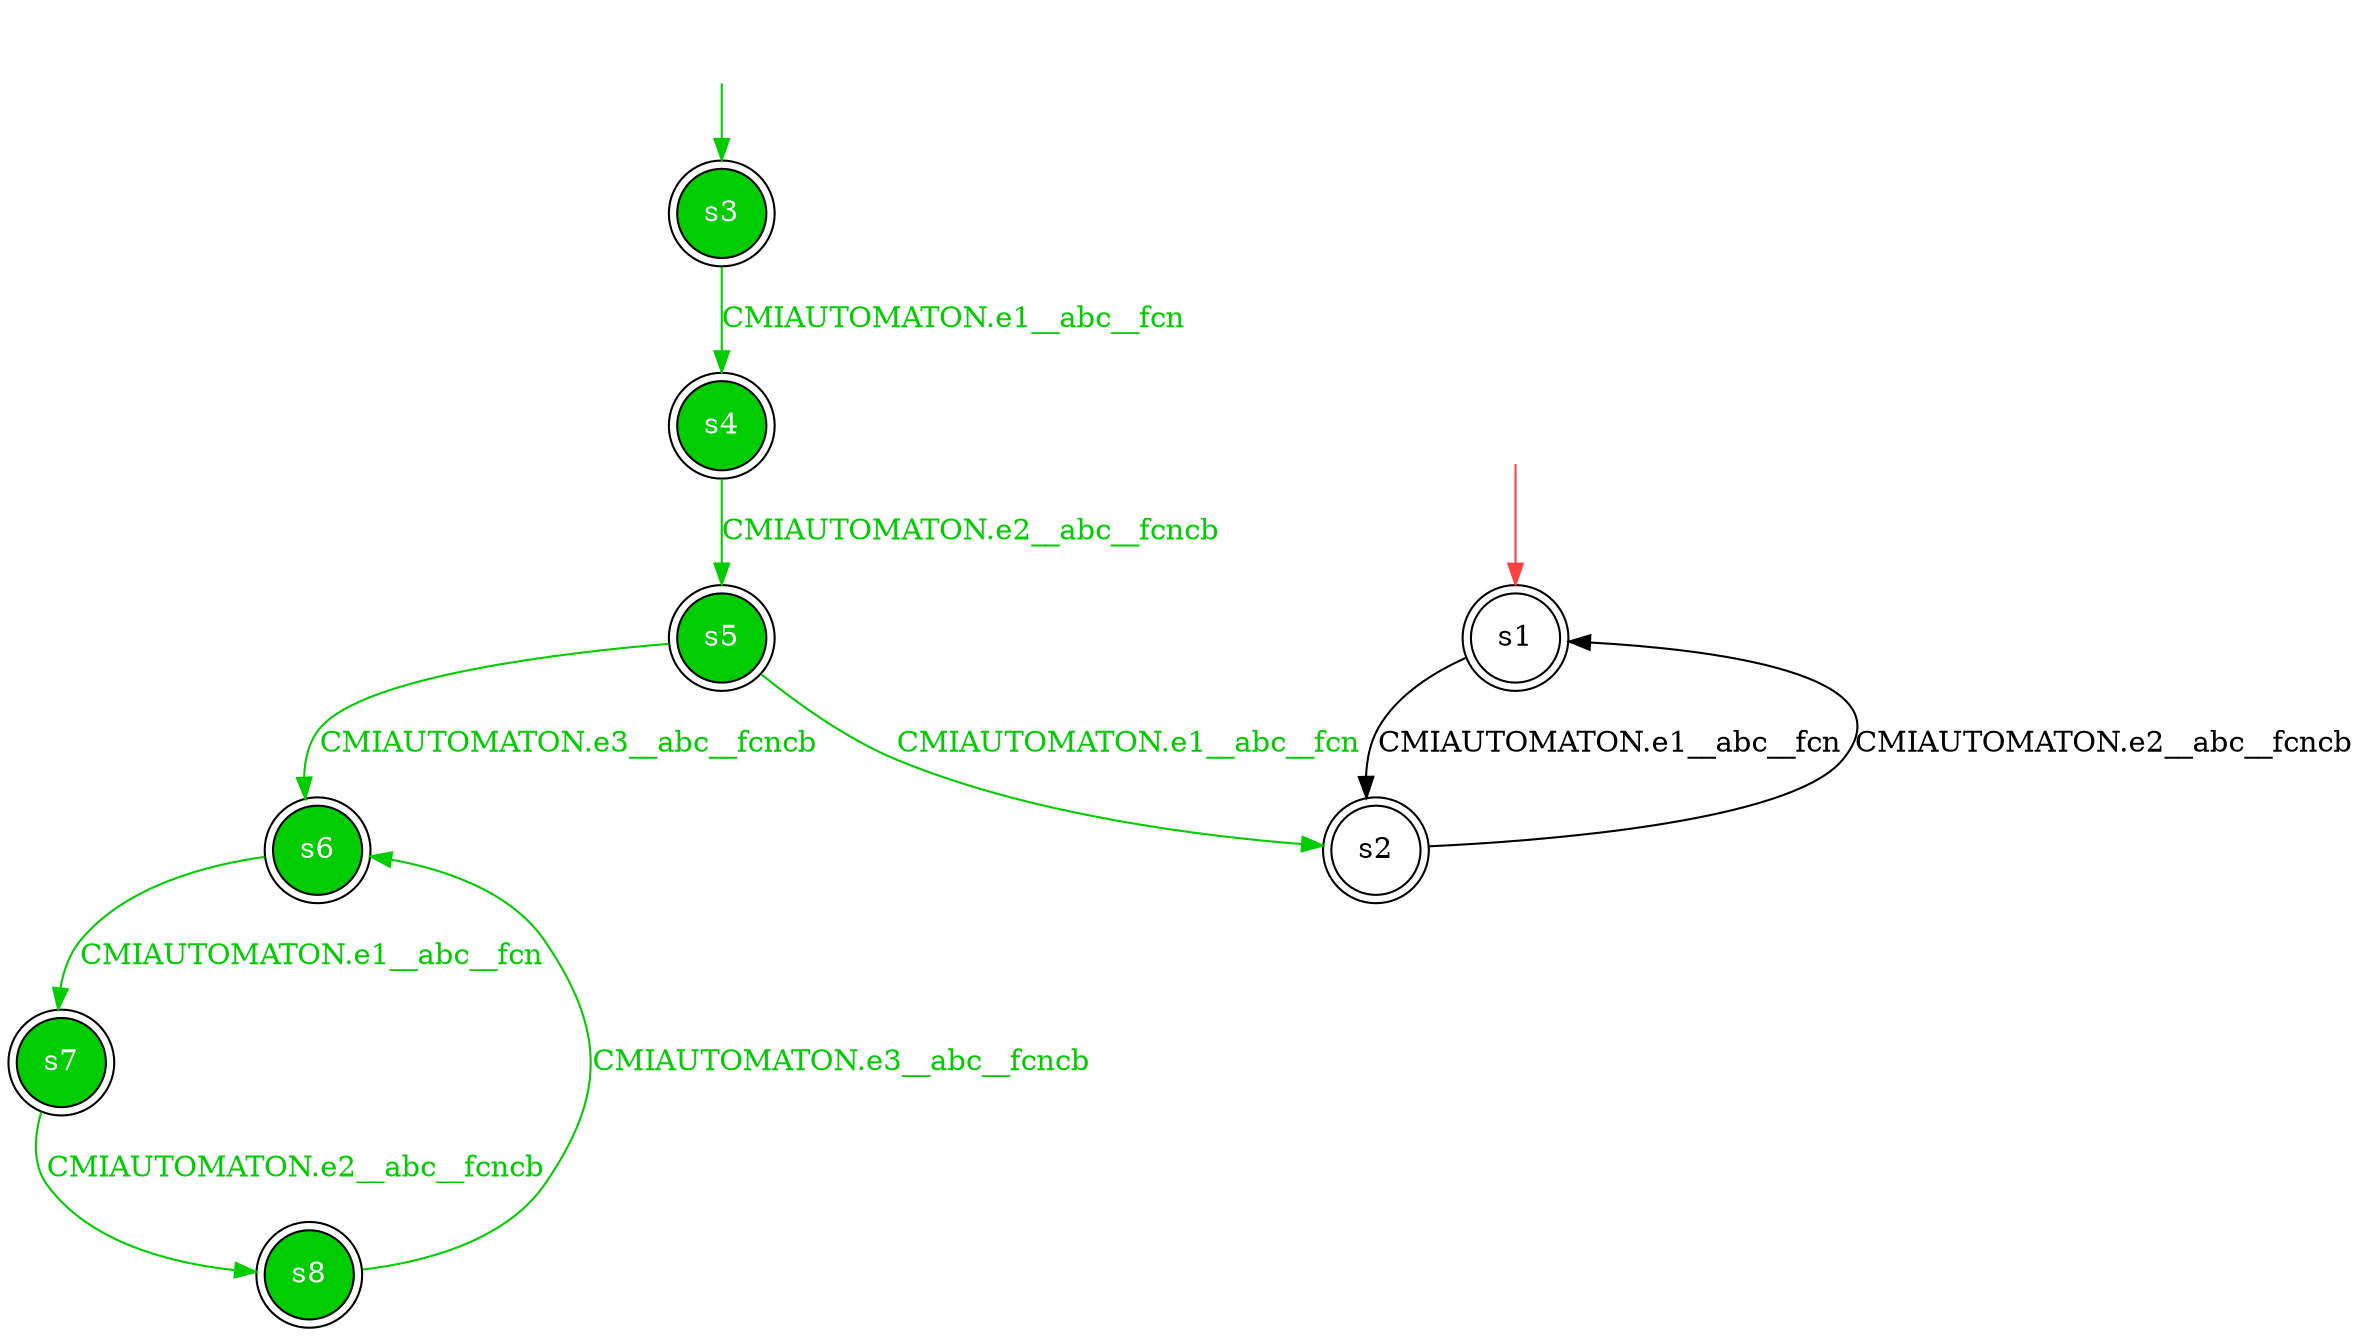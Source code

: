 digraph diffautomaton {
	1 [label=<s1> shape="doublecircle"];
	3 [label=<s3> shape="doublecircle" fillcolor="#00cc00" fontcolor="#ffffff" style="filled"];
	2 [label=<s2> shape="doublecircle"];
	4 [label=<s4> shape="doublecircle" fillcolor="#00cc00" fontcolor="#ffffff" style="filled"];
	5 [label=<s5> shape="doublecircle" fillcolor="#00cc00" fontcolor="#ffffff" style="filled"];
	6 [label=<s6> shape="doublecircle" fillcolor="#00cc00" fontcolor="#ffffff" style="filled"];
	7 [label=<s7> shape="doublecircle" fillcolor="#00cc00" fontcolor="#ffffff" style="filled"];
	8 [label=<s8> shape="doublecircle" fillcolor="#00cc00" fontcolor="#ffffff" style="filled"];
	__init1 [label=<> shape="none"];
	__init1 -> 1 [color="#ff4040"];
	__init3 [label=<> shape="none"];
	__init3 -> 3 [color="#00cc00"];
	1 -> 2 [label=<<font color="#000000">CMIAUTOMATON.e1__abc__fcn</font>> id="1-0-2"];
	3 -> 4 [label=<<font color="#00cc00">CMIAUTOMATON.e1__abc__fcn</font>> color="#00cc00" id="3-0-4"];
	2 -> 1 [label=<<font color="#000000">CMIAUTOMATON.e2__abc__fcncb</font>> id="2-0-1"];
	4 -> 5 [label=<<font color="#00cc00">CMIAUTOMATON.e2__abc__fcncb</font>> color="#00cc00" id="4-0-5"];
	5 -> 2 [label=<<font color="#00cc00">CMIAUTOMATON.e1__abc__fcn</font>> color="#00cc00" id="5-0-2"];
	5 -> 6 [label=<<font color="#00cc00">CMIAUTOMATON.e3__abc__fcncb</font>> color="#00cc00" id="5-1-6"];
	6 -> 7 [label=<<font color="#00cc00">CMIAUTOMATON.e1__abc__fcn</font>> color="#00cc00" id="6-0-7"];
	7 -> 8 [label=<<font color="#00cc00">CMIAUTOMATON.e2__abc__fcncb</font>> color="#00cc00" id="7-0-8"];
	8 -> 6 [label=<<font color="#00cc00">CMIAUTOMATON.e3__abc__fcncb</font>> color="#00cc00" id="8-0-6"];
}
